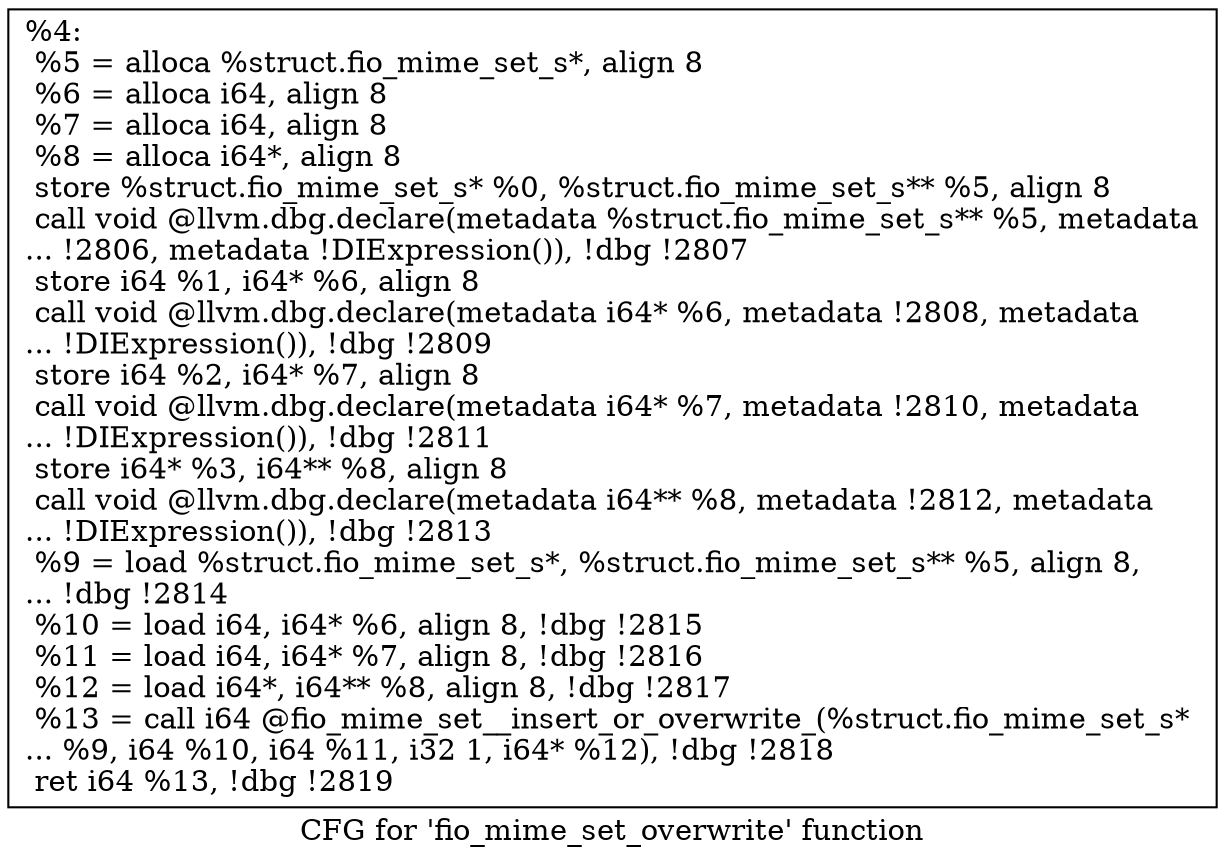 digraph "CFG for 'fio_mime_set_overwrite' function" {
	label="CFG for 'fio_mime_set_overwrite' function";

	Node0x55685246b240 [shape=record,label="{%4:\l  %5 = alloca %struct.fio_mime_set_s*, align 8\l  %6 = alloca i64, align 8\l  %7 = alloca i64, align 8\l  %8 = alloca i64*, align 8\l  store %struct.fio_mime_set_s* %0, %struct.fio_mime_set_s** %5, align 8\l  call void @llvm.dbg.declare(metadata %struct.fio_mime_set_s** %5, metadata\l... !2806, metadata !DIExpression()), !dbg !2807\l  store i64 %1, i64* %6, align 8\l  call void @llvm.dbg.declare(metadata i64* %6, metadata !2808, metadata\l... !DIExpression()), !dbg !2809\l  store i64 %2, i64* %7, align 8\l  call void @llvm.dbg.declare(metadata i64* %7, metadata !2810, metadata\l... !DIExpression()), !dbg !2811\l  store i64* %3, i64** %8, align 8\l  call void @llvm.dbg.declare(metadata i64** %8, metadata !2812, metadata\l... !DIExpression()), !dbg !2813\l  %9 = load %struct.fio_mime_set_s*, %struct.fio_mime_set_s** %5, align 8,\l... !dbg !2814\l  %10 = load i64, i64* %6, align 8, !dbg !2815\l  %11 = load i64, i64* %7, align 8, !dbg !2816\l  %12 = load i64*, i64** %8, align 8, !dbg !2817\l  %13 = call i64 @fio_mime_set__insert_or_overwrite_(%struct.fio_mime_set_s*\l... %9, i64 %10, i64 %11, i32 1, i64* %12), !dbg !2818\l  ret i64 %13, !dbg !2819\l}"];
}
